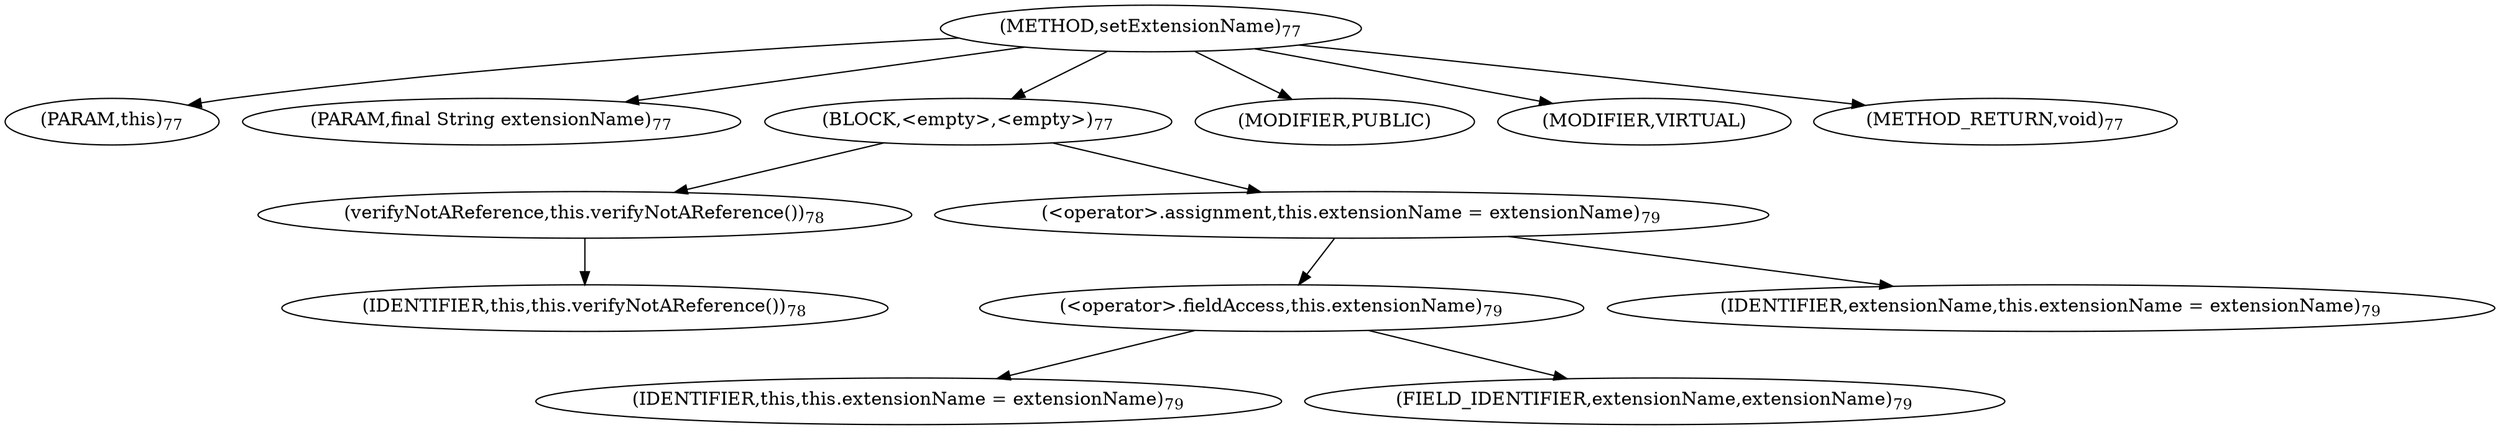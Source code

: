 digraph "setExtensionName" {  
"60" [label = <(METHOD,setExtensionName)<SUB>77</SUB>> ]
"4" [label = <(PARAM,this)<SUB>77</SUB>> ]
"61" [label = <(PARAM,final String extensionName)<SUB>77</SUB>> ]
"62" [label = <(BLOCK,&lt;empty&gt;,&lt;empty&gt;)<SUB>77</SUB>> ]
"63" [label = <(verifyNotAReference,this.verifyNotAReference())<SUB>78</SUB>> ]
"3" [label = <(IDENTIFIER,this,this.verifyNotAReference())<SUB>78</SUB>> ]
"64" [label = <(&lt;operator&gt;.assignment,this.extensionName = extensionName)<SUB>79</SUB>> ]
"65" [label = <(&lt;operator&gt;.fieldAccess,this.extensionName)<SUB>79</SUB>> ]
"5" [label = <(IDENTIFIER,this,this.extensionName = extensionName)<SUB>79</SUB>> ]
"66" [label = <(FIELD_IDENTIFIER,extensionName,extensionName)<SUB>79</SUB>> ]
"67" [label = <(IDENTIFIER,extensionName,this.extensionName = extensionName)<SUB>79</SUB>> ]
"68" [label = <(MODIFIER,PUBLIC)> ]
"69" [label = <(MODIFIER,VIRTUAL)> ]
"70" [label = <(METHOD_RETURN,void)<SUB>77</SUB>> ]
  "60" -> "4" 
  "60" -> "61" 
  "60" -> "62" 
  "60" -> "68" 
  "60" -> "69" 
  "60" -> "70" 
  "62" -> "63" 
  "62" -> "64" 
  "63" -> "3" 
  "64" -> "65" 
  "64" -> "67" 
  "65" -> "5" 
  "65" -> "66" 
}
